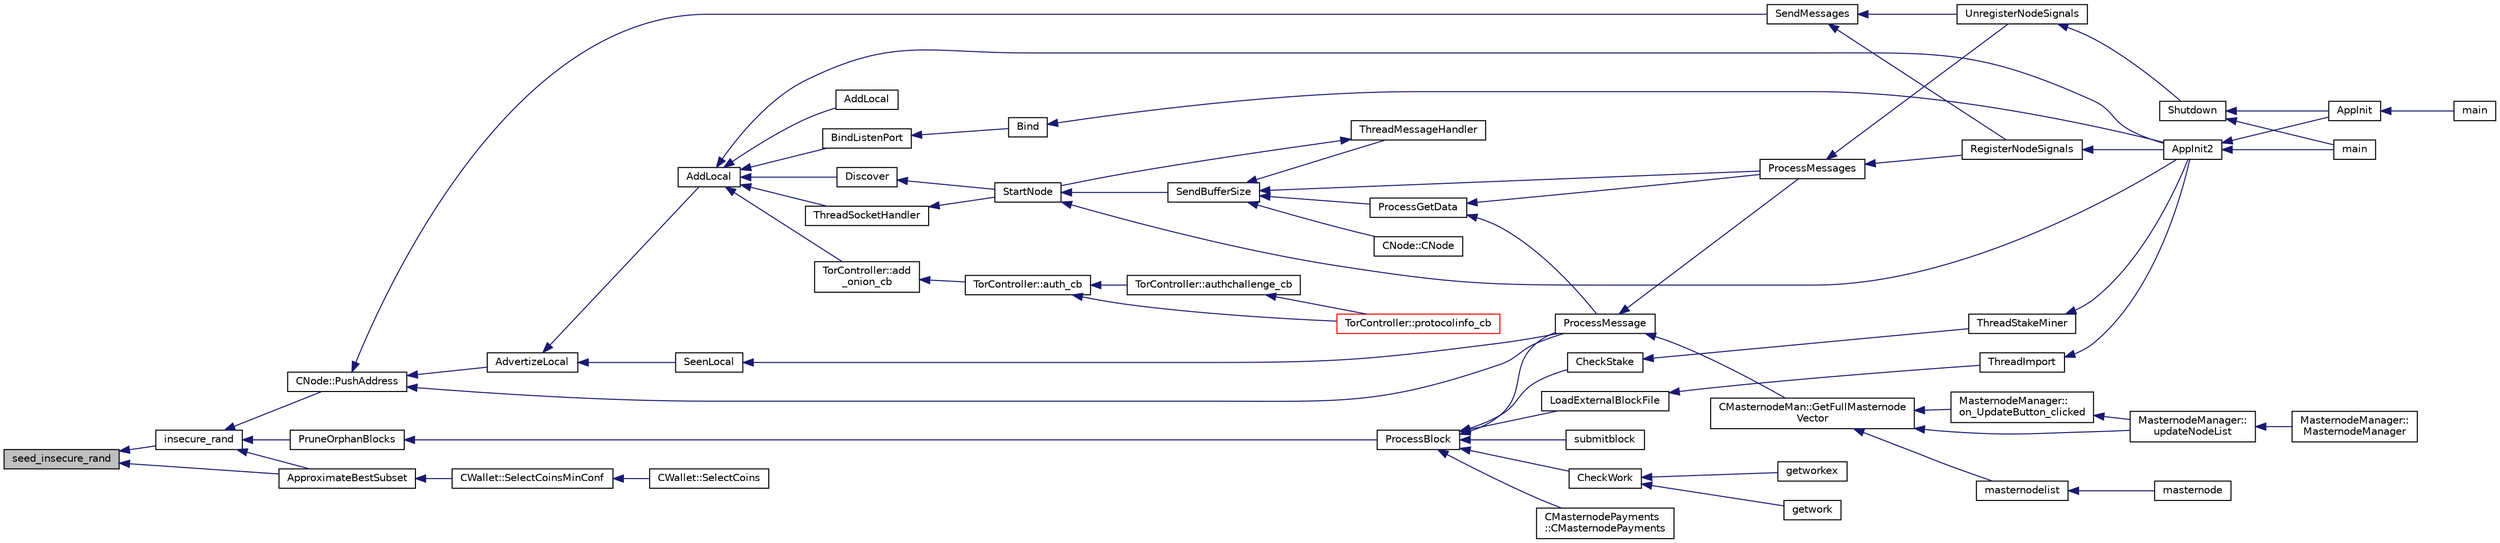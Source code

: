 digraph "seed_insecure_rand"
{
  edge [fontname="Helvetica",fontsize="10",labelfontname="Helvetica",labelfontsize="10"];
  node [fontname="Helvetica",fontsize="10",shape=record];
  rankdir="LR";
  Node6594 [label="seed_insecure_rand",height=0.2,width=0.4,color="black", fillcolor="grey75", style="filled", fontcolor="black"];
  Node6594 -> Node6595 [dir="back",color="midnightblue",fontsize="10",style="solid",fontname="Helvetica"];
  Node6595 [label="insecure_rand",height=0.2,width=0.4,color="black", fillcolor="white", style="filled",URL="$d8/d3c/util_8h.html#ae8f7a2f188545bbbf746160adc42038e"];
  Node6595 -> Node6596 [dir="back",color="midnightblue",fontsize="10",style="solid",fontname="Helvetica"];
  Node6596 [label="PruneOrphanBlocks",height=0.2,width=0.4,color="black", fillcolor="white", style="filled",URL="$df/d0a/main_8cpp.html#abcfc328daa14f00e1899caf0dab36ba7"];
  Node6596 -> Node6597 [dir="back",color="midnightblue",fontsize="10",style="solid",fontname="Helvetica"];
  Node6597 [label="ProcessBlock",height=0.2,width=0.4,color="black", fillcolor="white", style="filled",URL="$d4/dbf/main_8h.html#a7c8a7be3439bb5e1e40548a332a3cf29"];
  Node6597 -> Node6598 [dir="back",color="midnightblue",fontsize="10",style="solid",fontname="Helvetica"];
  Node6598 [label="LoadExternalBlockFile",height=0.2,width=0.4,color="black", fillcolor="white", style="filled",URL="$df/d0a/main_8cpp.html#afbdbbb5a1b376748e5460cbcf644a9af"];
  Node6598 -> Node6599 [dir="back",color="midnightblue",fontsize="10",style="solid",fontname="Helvetica"];
  Node6599 [label="ThreadImport",height=0.2,width=0.4,color="black", fillcolor="white", style="filled",URL="$d4/dbf/main_8h.html#a0189c34248cd89bbbe20d4d6045bd7c9"];
  Node6599 -> Node6600 [dir="back",color="midnightblue",fontsize="10",style="solid",fontname="Helvetica"];
  Node6600 [label="AppInit2",height=0.2,width=0.4,color="black", fillcolor="white", style="filled",URL="$d8/dc0/init_8h.html#a1a4c1bfbf6ba1db77e988b89b9cadfd3",tooltip="Initialize ion. "];
  Node6600 -> Node6601 [dir="back",color="midnightblue",fontsize="10",style="solid",fontname="Helvetica"];
  Node6601 [label="AppInit",height=0.2,width=0.4,color="black", fillcolor="white", style="filled",URL="$d4/d35/iond_8cpp.html#ac59316b767e6984e1285f0531275286b"];
  Node6601 -> Node6602 [dir="back",color="midnightblue",fontsize="10",style="solid",fontname="Helvetica"];
  Node6602 [label="main",height=0.2,width=0.4,color="black", fillcolor="white", style="filled",URL="$d4/d35/iond_8cpp.html#a0ddf1224851353fc92bfbff6f499fa97"];
  Node6600 -> Node6603 [dir="back",color="midnightblue",fontsize="10",style="solid",fontname="Helvetica"];
  Node6603 [label="main",height=0.2,width=0.4,color="black", fillcolor="white", style="filled",URL="$d5/d2d/ion_8cpp.html#a0ddf1224851353fc92bfbff6f499fa97"];
  Node6597 -> Node6604 [dir="back",color="midnightblue",fontsize="10",style="solid",fontname="Helvetica"];
  Node6604 [label="ProcessMessage",height=0.2,width=0.4,color="black", fillcolor="white", style="filled",URL="$df/d0a/main_8cpp.html#a8ba92b1a4bce3c835e887a9073d17d8e"];
  Node6604 -> Node6605 [dir="back",color="midnightblue",fontsize="10",style="solid",fontname="Helvetica"];
  Node6605 [label="ProcessMessages",height=0.2,width=0.4,color="black", fillcolor="white", style="filled",URL="$d4/dbf/main_8h.html#a196f9318f02448b85b28d612698934fd"];
  Node6605 -> Node6606 [dir="back",color="midnightblue",fontsize="10",style="solid",fontname="Helvetica"];
  Node6606 [label="RegisterNodeSignals",height=0.2,width=0.4,color="black", fillcolor="white", style="filled",URL="$d4/dbf/main_8h.html#ab02615ff65f91d69f8d786ec900baa8a",tooltip="Register with a network node to receive its signals. "];
  Node6606 -> Node6600 [dir="back",color="midnightblue",fontsize="10",style="solid",fontname="Helvetica"];
  Node6605 -> Node6607 [dir="back",color="midnightblue",fontsize="10",style="solid",fontname="Helvetica"];
  Node6607 [label="UnregisterNodeSignals",height=0.2,width=0.4,color="black", fillcolor="white", style="filled",URL="$d4/dbf/main_8h.html#a3ef0cc6e9d9d6435ee2a5569244d6ebd",tooltip="Unregister a network node. "];
  Node6607 -> Node6608 [dir="back",color="midnightblue",fontsize="10",style="solid",fontname="Helvetica"];
  Node6608 [label="Shutdown",height=0.2,width=0.4,color="black", fillcolor="white", style="filled",URL="$d8/dc0/init_8h.html#ac5f038c2b480cf9ef5e19e3eba8dbaf9"];
  Node6608 -> Node6601 [dir="back",color="midnightblue",fontsize="10",style="solid",fontname="Helvetica"];
  Node6608 -> Node6603 [dir="back",color="midnightblue",fontsize="10",style="solid",fontname="Helvetica"];
  Node6604 -> Node6609 [dir="back",color="midnightblue",fontsize="10",style="solid",fontname="Helvetica"];
  Node6609 [label="CMasternodeMan::GetFullMasternode\lVector",height=0.2,width=0.4,color="black", fillcolor="white", style="filled",URL="$dc/d6b/class_c_masternode_man.html#ab39e213a7601e1bef2eba1d5d63206f5"];
  Node6609 -> Node6610 [dir="back",color="midnightblue",fontsize="10",style="solid",fontname="Helvetica"];
  Node6610 [label="MasternodeManager::\lupdateNodeList",height=0.2,width=0.4,color="black", fillcolor="white", style="filled",URL="$d9/d70/class_masternode_manager.html#a5485a8bd6ccf673027165cc1207dfae9"];
  Node6610 -> Node6611 [dir="back",color="midnightblue",fontsize="10",style="solid",fontname="Helvetica"];
  Node6611 [label="MasternodeManager::\lMasternodeManager",height=0.2,width=0.4,color="black", fillcolor="white", style="filled",URL="$d9/d70/class_masternode_manager.html#ad18cb99065e056e6b791e2356de826bf"];
  Node6609 -> Node6612 [dir="back",color="midnightblue",fontsize="10",style="solid",fontname="Helvetica"];
  Node6612 [label="MasternodeManager::\lon_UpdateButton_clicked",height=0.2,width=0.4,color="black", fillcolor="white", style="filled",URL="$d9/d70/class_masternode_manager.html#ae8d07b4d869e3eb09fe1be445eff0430"];
  Node6612 -> Node6610 [dir="back",color="midnightblue",fontsize="10",style="solid",fontname="Helvetica"];
  Node6609 -> Node6613 [dir="back",color="midnightblue",fontsize="10",style="solid",fontname="Helvetica"];
  Node6613 [label="masternodelist",height=0.2,width=0.4,color="black", fillcolor="white", style="filled",URL="$d5/d6b/rpcstashedsend_8cpp.html#a3a7ed7e37f21eb2912afc6e776f7236c"];
  Node6613 -> Node6614 [dir="back",color="midnightblue",fontsize="10",style="solid",fontname="Helvetica"];
  Node6614 [label="masternode",height=0.2,width=0.4,color="black", fillcolor="white", style="filled",URL="$d5/d6b/rpcstashedsend_8cpp.html#a30609e443aeb47c29ed0878d16b1b5e1"];
  Node6597 -> Node6615 [dir="back",color="midnightblue",fontsize="10",style="solid",fontname="Helvetica"];
  Node6615 [label="CMasternodePayments\l::CMasternodePayments",height=0.2,width=0.4,color="black", fillcolor="white", style="filled",URL="$dc/d9a/class_c_masternode_payments.html#a4b9454f265a927528c881716e7649973"];
  Node6597 -> Node6616 [dir="back",color="midnightblue",fontsize="10",style="solid",fontname="Helvetica"];
  Node6616 [label="CheckWork",height=0.2,width=0.4,color="black", fillcolor="white", style="filled",URL="$de/d13/miner_8h.html#aadd8a05aa6d8fae1c0f4daa5e971a12a",tooltip="Check mined proof-of-work block. "];
  Node6616 -> Node6617 [dir="back",color="midnightblue",fontsize="10",style="solid",fontname="Helvetica"];
  Node6617 [label="getworkex",height=0.2,width=0.4,color="black", fillcolor="white", style="filled",URL="$d4/ddd/rpcmining_8cpp.html#aa40f86dc468a3f2ef4a3bba99e20a069"];
  Node6616 -> Node6618 [dir="back",color="midnightblue",fontsize="10",style="solid",fontname="Helvetica"];
  Node6618 [label="getwork",height=0.2,width=0.4,color="black", fillcolor="white", style="filled",URL="$d4/ddd/rpcmining_8cpp.html#a356be62c93d38267a7da9e1cb644d547"];
  Node6597 -> Node6619 [dir="back",color="midnightblue",fontsize="10",style="solid",fontname="Helvetica"];
  Node6619 [label="CheckStake",height=0.2,width=0.4,color="black", fillcolor="white", style="filled",URL="$de/d13/miner_8h.html#a68be4bcfa03b86095641eac5ca996fed",tooltip="Check mined proof-of-stake block. "];
  Node6619 -> Node6620 [dir="back",color="midnightblue",fontsize="10",style="solid",fontname="Helvetica"];
  Node6620 [label="ThreadStakeMiner",height=0.2,width=0.4,color="black", fillcolor="white", style="filled",URL="$d6/de3/miner_8cpp.html#a31faece5ef0e403969b3d3debd79b352"];
  Node6620 -> Node6600 [dir="back",color="midnightblue",fontsize="10",style="solid",fontname="Helvetica"];
  Node6597 -> Node6621 [dir="back",color="midnightblue",fontsize="10",style="solid",fontname="Helvetica"];
  Node6621 [label="submitblock",height=0.2,width=0.4,color="black", fillcolor="white", style="filled",URL="$d4/ddd/rpcmining_8cpp.html#a6fc1aa077add8cb1c74207056616134d"];
  Node6595 -> Node6622 [dir="back",color="midnightblue",fontsize="10",style="solid",fontname="Helvetica"];
  Node6622 [label="CNode::PushAddress",height=0.2,width=0.4,color="black", fillcolor="white", style="filled",URL="$d1/d64/class_c_node.html#a06950a5ce265a1d4df1aad7f28e6fde8"];
  Node6622 -> Node6604 [dir="back",color="midnightblue",fontsize="10",style="solid",fontname="Helvetica"];
  Node6622 -> Node6623 [dir="back",color="midnightblue",fontsize="10",style="solid",fontname="Helvetica"];
  Node6623 [label="SendMessages",height=0.2,width=0.4,color="black", fillcolor="white", style="filled",URL="$d4/dbf/main_8h.html#a711a5bdb30c9c9bbdc83011b1cbbe2f3"];
  Node6623 -> Node6606 [dir="back",color="midnightblue",fontsize="10",style="solid",fontname="Helvetica"];
  Node6623 -> Node6607 [dir="back",color="midnightblue",fontsize="10",style="solid",fontname="Helvetica"];
  Node6622 -> Node6624 [dir="back",color="midnightblue",fontsize="10",style="solid",fontname="Helvetica"];
  Node6624 [label="AdvertizeLocal",height=0.2,width=0.4,color="black", fillcolor="white", style="filled",URL="$dd/d84/net_8cpp.html#a11932bbb34fc72238e9069c6e5363108"];
  Node6624 -> Node6625 [dir="back",color="midnightblue",fontsize="10",style="solid",fontname="Helvetica"];
  Node6625 [label="AddLocal",height=0.2,width=0.4,color="black", fillcolor="white", style="filled",URL="$d7/d97/net_8h.html#a337d6af198a6b0d75f830e56da9b91e9"];
  Node6625 -> Node6600 [dir="back",color="midnightblue",fontsize="10",style="solid",fontname="Helvetica"];
  Node6625 -> Node6626 [dir="back",color="midnightblue",fontsize="10",style="solid",fontname="Helvetica"];
  Node6626 [label="AddLocal",height=0.2,width=0.4,color="black", fillcolor="white", style="filled",URL="$d7/d97/net_8h.html#abda4e8f87772f9a9d9d8f52a93791ffc"];
  Node6625 -> Node6627 [dir="back",color="midnightblue",fontsize="10",style="solid",fontname="Helvetica"];
  Node6627 [label="ThreadSocketHandler",height=0.2,width=0.4,color="black", fillcolor="white", style="filled",URL="$dd/d84/net_8cpp.html#aa1111c12121e039bbd8eedb556e4514a"];
  Node6627 -> Node6628 [dir="back",color="midnightblue",fontsize="10",style="solid",fontname="Helvetica"];
  Node6628 [label="StartNode",height=0.2,width=0.4,color="black", fillcolor="white", style="filled",URL="$d7/d97/net_8h.html#a9396d8054e8f74959e9391871aaddde0"];
  Node6628 -> Node6600 [dir="back",color="midnightblue",fontsize="10",style="solid",fontname="Helvetica"];
  Node6628 -> Node6629 [dir="back",color="midnightblue",fontsize="10",style="solid",fontname="Helvetica"];
  Node6629 [label="SendBufferSize",height=0.2,width=0.4,color="black", fillcolor="white", style="filled",URL="$d7/d97/net_8h.html#a13f289d6233bd32b78a38793f76bdccb"];
  Node6629 -> Node6630 [dir="back",color="midnightblue",fontsize="10",style="solid",fontname="Helvetica"];
  Node6630 [label="ProcessGetData",height=0.2,width=0.4,color="black", fillcolor="white", style="filled",URL="$df/d0a/main_8cpp.html#a3be415b83ecfe1f4215e0bd28c3b1eec"];
  Node6630 -> Node6604 [dir="back",color="midnightblue",fontsize="10",style="solid",fontname="Helvetica"];
  Node6630 -> Node6605 [dir="back",color="midnightblue",fontsize="10",style="solid",fontname="Helvetica"];
  Node6629 -> Node6605 [dir="back",color="midnightblue",fontsize="10",style="solid",fontname="Helvetica"];
  Node6629 -> Node6631 [dir="back",color="midnightblue",fontsize="10",style="solid",fontname="Helvetica"];
  Node6631 [label="ThreadMessageHandler",height=0.2,width=0.4,color="black", fillcolor="white", style="filled",URL="$dd/d84/net_8cpp.html#a379b0d3521bdd62ac296f219d70c4e30"];
  Node6631 -> Node6628 [dir="back",color="midnightblue",fontsize="10",style="solid",fontname="Helvetica"];
  Node6629 -> Node6632 [dir="back",color="midnightblue",fontsize="10",style="solid",fontname="Helvetica"];
  Node6632 [label="CNode::CNode",height=0.2,width=0.4,color="black", fillcolor="white", style="filled",URL="$d1/d64/class_c_node.html#a51556705550511146245b9fb2fec09c1"];
  Node6625 -> Node6633 [dir="back",color="midnightblue",fontsize="10",style="solid",fontname="Helvetica"];
  Node6633 [label="BindListenPort",height=0.2,width=0.4,color="black", fillcolor="white", style="filled",URL="$dd/d84/net_8cpp.html#a0c8010ad96acff7cca6aca684ec42b71"];
  Node6633 -> Node6634 [dir="back",color="midnightblue",fontsize="10",style="solid",fontname="Helvetica"];
  Node6634 [label="Bind",height=0.2,width=0.4,color="black", fillcolor="white", style="filled",URL="$d0/dc9/init_8cpp.html#a9a9b0573392f737da5951ceef838bb49"];
  Node6634 -> Node6600 [dir="back",color="midnightblue",fontsize="10",style="solid",fontname="Helvetica"];
  Node6625 -> Node6635 [dir="back",color="midnightblue",fontsize="10",style="solid",fontname="Helvetica"];
  Node6635 [label="Discover",height=0.2,width=0.4,color="black", fillcolor="white", style="filled",URL="$dd/d84/net_8cpp.html#a048eb0919e57aa88134e1afad7ee1ecb"];
  Node6635 -> Node6628 [dir="back",color="midnightblue",fontsize="10",style="solid",fontname="Helvetica"];
  Node6625 -> Node6636 [dir="back",color="midnightblue",fontsize="10",style="solid",fontname="Helvetica"];
  Node6636 [label="TorController::add\l_onion_cb",height=0.2,width=0.4,color="black", fillcolor="white", style="filled",URL="$da/dd9/class_tor_controller.html#a78b762c14a006b2f509261a95963ff67",tooltip="Callback for ADD_ONION result. "];
  Node6636 -> Node6637 [dir="back",color="midnightblue",fontsize="10",style="solid",fontname="Helvetica"];
  Node6637 [label="TorController::auth_cb",height=0.2,width=0.4,color="black", fillcolor="white", style="filled",URL="$da/dd9/class_tor_controller.html#ae36bc33cb3088384517c68f71e9944ce",tooltip="Callback for AUTHENTICATE result. "];
  Node6637 -> Node6638 [dir="back",color="midnightblue",fontsize="10",style="solid",fontname="Helvetica"];
  Node6638 [label="TorController::authchallenge_cb",height=0.2,width=0.4,color="black", fillcolor="white", style="filled",URL="$da/dd9/class_tor_controller.html#a86f1396b9f242183ffe777e0951eb997",tooltip="Callback for AUTHCHALLENGE result. "];
  Node6638 -> Node6639 [dir="back",color="midnightblue",fontsize="10",style="solid",fontname="Helvetica"];
  Node6639 [label="TorController::protocolinfo_cb",height=0.2,width=0.4,color="red", fillcolor="white", style="filled",URL="$da/dd9/class_tor_controller.html#aee36fcd1cd60d7f4eb007d909894b1c3",tooltip="Callback for PROTOCOLINFO result. "];
  Node6637 -> Node6639 [dir="back",color="midnightblue",fontsize="10",style="solid",fontname="Helvetica"];
  Node6624 -> Node6644 [dir="back",color="midnightblue",fontsize="10",style="solid",fontname="Helvetica"];
  Node6644 [label="SeenLocal",height=0.2,width=0.4,color="black", fillcolor="white", style="filled",URL="$d7/d97/net_8h.html#af7487aacfc9d708b3db40c255ec070a8",tooltip="vote for a local address "];
  Node6644 -> Node6604 [dir="back",color="midnightblue",fontsize="10",style="solid",fontname="Helvetica"];
  Node6595 -> Node6645 [dir="back",color="midnightblue",fontsize="10",style="solid",fontname="Helvetica"];
  Node6645 [label="ApproximateBestSubset",height=0.2,width=0.4,color="black", fillcolor="white", style="filled",URL="$d7/de1/wallet_8cpp.html#a0cc82b54eb6ecb3f786b742a5f045e08"];
  Node6645 -> Node6646 [dir="back",color="midnightblue",fontsize="10",style="solid",fontname="Helvetica"];
  Node6646 [label="CWallet::SelectCoinsMinConf",height=0.2,width=0.4,color="black", fillcolor="white", style="filled",URL="$d2/de5/class_c_wallet.html#a2c3d3a459f0482b7e7de693e743712eb"];
  Node6646 -> Node6647 [dir="back",color="midnightblue",fontsize="10",style="solid",fontname="Helvetica"];
  Node6647 [label="CWallet::SelectCoins",height=0.2,width=0.4,color="black", fillcolor="white", style="filled",URL="$d2/de5/class_c_wallet.html#ab768cfe20bf11e14415ef2b1452bf4c4"];
  Node6594 -> Node6645 [dir="back",color="midnightblue",fontsize="10",style="solid",fontname="Helvetica"];
}

